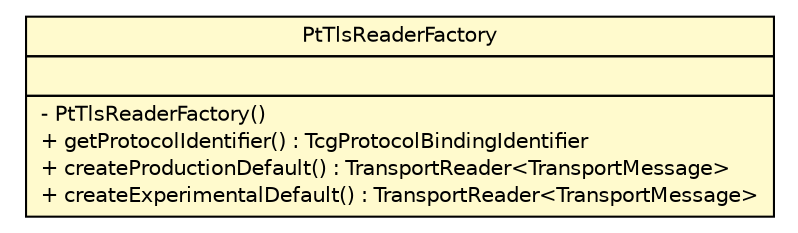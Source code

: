 #!/usr/local/bin/dot
#
# Class diagram 
# Generated by UMLGraph version R5_6 (http://www.umlgraph.org/)
#

digraph G {
	edge [fontname="Helvetica",fontsize=10,labelfontname="Helvetica",labelfontsize=10];
	node [fontname="Helvetica",fontsize=10,shape=plaintext];
	nodesep=0.25;
	ranksep=0.5;
	// org.ietf.nea.pt.serialize.reader.bytebuffer.PtTlsReaderFactory
	c155691 [label=<<table title="org.ietf.nea.pt.serialize.reader.bytebuffer.PtTlsReaderFactory" border="0" cellborder="1" cellspacing="0" cellpadding="2" port="p" bgcolor="lemonChiffon" href="./PtTlsReaderFactory.html">
		<tr><td><table border="0" cellspacing="0" cellpadding="1">
<tr><td align="center" balign="center"> PtTlsReaderFactory </td></tr>
		</table></td></tr>
		<tr><td><table border="0" cellspacing="0" cellpadding="1">
<tr><td align="left" balign="left">  </td></tr>
		</table></td></tr>
		<tr><td><table border="0" cellspacing="0" cellpadding="1">
<tr><td align="left" balign="left"> - PtTlsReaderFactory() </td></tr>
<tr><td align="left" balign="left"> + getProtocolIdentifier() : TcgProtocolBindingIdentifier </td></tr>
<tr><td align="left" balign="left"> + createProductionDefault() : TransportReader&lt;TransportMessage&gt; </td></tr>
<tr><td align="left" balign="left"> + createExperimentalDefault() : TransportReader&lt;TransportMessage&gt; </td></tr>
		</table></td></tr>
		</table>>, URL="./PtTlsReaderFactory.html", fontname="Helvetica", fontcolor="black", fontsize=10.0];
}

